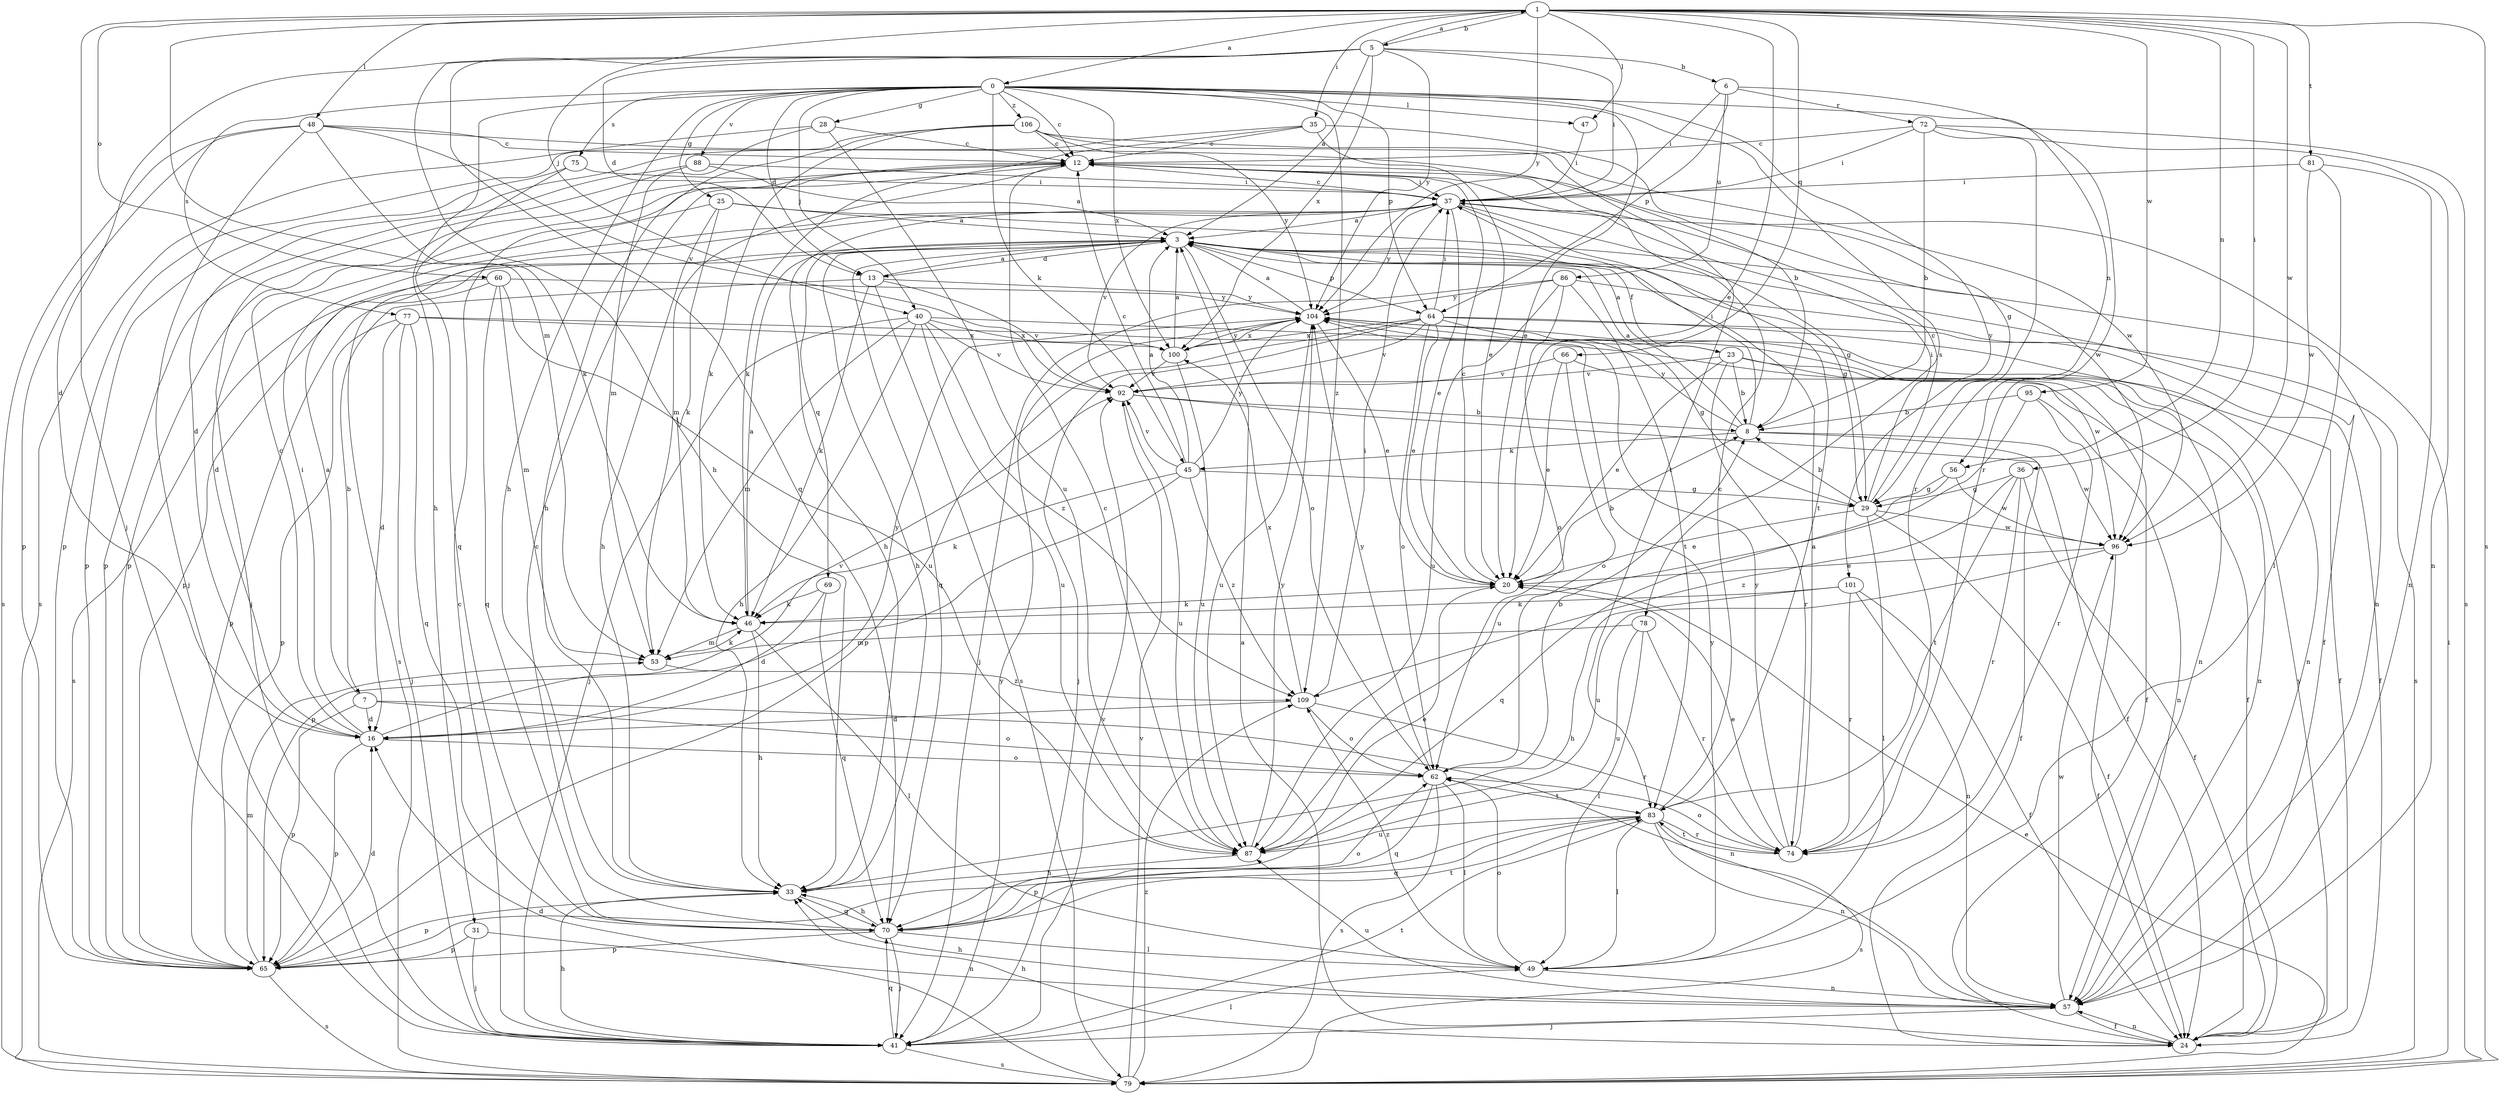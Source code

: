 strict digraph  {
0;
1;
3;
5;
6;
7;
8;
12;
13;
16;
20;
23;
24;
25;
28;
29;
31;
33;
35;
36;
37;
40;
41;
45;
46;
47;
48;
49;
53;
56;
57;
60;
62;
64;
65;
66;
69;
70;
72;
74;
75;
77;
78;
79;
81;
83;
86;
87;
88;
92;
95;
96;
100;
101;
104;
106;
109;
0 -> 12  [label=c];
0 -> 13  [label=d];
0 -> 20  [label=e];
0 -> 25  [label=g];
0 -> 28  [label=g];
0 -> 31  [label=h];
0 -> 33  [label=h];
0 -> 40  [label=j];
0 -> 45  [label=k];
0 -> 47  [label=l];
0 -> 56  [label=n];
0 -> 64  [label=p];
0 -> 75  [label=s];
0 -> 77  [label=s];
0 -> 78  [label=s];
0 -> 88  [label=v];
0 -> 100  [label=x];
0 -> 101  [label=y];
0 -> 106  [label=z];
0 -> 109  [label=z];
1 -> 0  [label=a];
1 -> 5  [label=b];
1 -> 20  [label=e];
1 -> 35  [label=i];
1 -> 36  [label=i];
1 -> 40  [label=j];
1 -> 41  [label=j];
1 -> 47  [label=l];
1 -> 48  [label=l];
1 -> 53  [label=m];
1 -> 56  [label=n];
1 -> 60  [label=o];
1 -> 66  [label=q];
1 -> 79  [label=s];
1 -> 81  [label=t];
1 -> 95  [label=w];
1 -> 96  [label=w];
1 -> 104  [label=y];
3 -> 13  [label=d];
3 -> 23  [label=f];
3 -> 24  [label=f];
3 -> 29  [label=g];
3 -> 33  [label=h];
3 -> 62  [label=o];
3 -> 64  [label=p];
3 -> 69  [label=q];
3 -> 70  [label=q];
3 -> 79  [label=s];
5 -> 1  [label=a];
5 -> 3  [label=a];
5 -> 6  [label=b];
5 -> 13  [label=d];
5 -> 16  [label=d];
5 -> 33  [label=h];
5 -> 37  [label=i];
5 -> 70  [label=q];
5 -> 100  [label=x];
5 -> 104  [label=y];
6 -> 37  [label=i];
6 -> 64  [label=p];
6 -> 72  [label=r];
6 -> 74  [label=r];
6 -> 86  [label=u];
7 -> 3  [label=a];
7 -> 16  [label=d];
7 -> 57  [label=n];
7 -> 62  [label=o];
7 -> 65  [label=p];
8 -> 3  [label=a];
8 -> 24  [label=f];
8 -> 37  [label=i];
8 -> 45  [label=k];
8 -> 96  [label=w];
8 -> 104  [label=y];
12 -> 37  [label=i];
12 -> 53  [label=m];
12 -> 65  [label=p];
12 -> 96  [label=w];
13 -> 3  [label=a];
13 -> 7  [label=b];
13 -> 46  [label=k];
13 -> 79  [label=s];
13 -> 92  [label=v];
13 -> 104  [label=y];
16 -> 12  [label=c];
16 -> 37  [label=i];
16 -> 62  [label=o];
16 -> 65  [label=p];
16 -> 92  [label=v];
16 -> 104  [label=y];
20 -> 8  [label=b];
20 -> 12  [label=c];
20 -> 46  [label=k];
23 -> 3  [label=a];
23 -> 8  [label=b];
23 -> 20  [label=e];
23 -> 24  [label=f];
23 -> 57  [label=n];
23 -> 74  [label=r];
23 -> 92  [label=v];
24 -> 3  [label=a];
24 -> 33  [label=h];
24 -> 57  [label=n];
24 -> 104  [label=y];
25 -> 3  [label=a];
25 -> 16  [label=d];
25 -> 33  [label=h];
25 -> 46  [label=k];
25 -> 57  [label=n];
28 -> 12  [label=c];
28 -> 53  [label=m];
28 -> 79  [label=s];
28 -> 87  [label=u];
29 -> 8  [label=b];
29 -> 12  [label=c];
29 -> 20  [label=e];
29 -> 24  [label=f];
29 -> 37  [label=i];
29 -> 49  [label=l];
29 -> 96  [label=w];
31 -> 41  [label=j];
31 -> 57  [label=n];
31 -> 65  [label=p];
33 -> 65  [label=p];
33 -> 70  [label=q];
35 -> 12  [label=c];
35 -> 16  [label=d];
35 -> 20  [label=e];
35 -> 29  [label=g];
35 -> 46  [label=k];
36 -> 24  [label=f];
36 -> 29  [label=g];
36 -> 74  [label=r];
36 -> 83  [label=t];
36 -> 109  [label=z];
37 -> 3  [label=a];
37 -> 12  [label=c];
37 -> 20  [label=e];
37 -> 29  [label=g];
37 -> 33  [label=h];
37 -> 65  [label=p];
37 -> 83  [label=t];
37 -> 92  [label=v];
37 -> 104  [label=y];
40 -> 33  [label=h];
40 -> 41  [label=j];
40 -> 53  [label=m];
40 -> 87  [label=u];
40 -> 92  [label=v];
40 -> 96  [label=w];
40 -> 100  [label=x];
40 -> 109  [label=z];
41 -> 12  [label=c];
41 -> 33  [label=h];
41 -> 49  [label=l];
41 -> 70  [label=q];
41 -> 79  [label=s];
41 -> 83  [label=t];
41 -> 92  [label=v];
41 -> 104  [label=y];
45 -> 3  [label=a];
45 -> 12  [label=c];
45 -> 29  [label=g];
45 -> 46  [label=k];
45 -> 65  [label=p];
45 -> 92  [label=v];
45 -> 104  [label=y];
45 -> 109  [label=z];
46 -> 3  [label=a];
46 -> 33  [label=h];
46 -> 49  [label=l];
46 -> 53  [label=m];
47 -> 37  [label=i];
48 -> 8  [label=b];
48 -> 12  [label=c];
48 -> 41  [label=j];
48 -> 46  [label=k];
48 -> 65  [label=p];
48 -> 79  [label=s];
48 -> 92  [label=v];
49 -> 57  [label=n];
49 -> 62  [label=o];
49 -> 104  [label=y];
49 -> 109  [label=z];
53 -> 46  [label=k];
53 -> 109  [label=z];
56 -> 29  [label=g];
56 -> 70  [label=q];
56 -> 96  [label=w];
57 -> 24  [label=f];
57 -> 33  [label=h];
57 -> 41  [label=j];
57 -> 87  [label=u];
57 -> 96  [label=w];
60 -> 53  [label=m];
60 -> 65  [label=p];
60 -> 70  [label=q];
60 -> 79  [label=s];
60 -> 87  [label=u];
60 -> 104  [label=y];
62 -> 8  [label=b];
62 -> 49  [label=l];
62 -> 70  [label=q];
62 -> 79  [label=s];
62 -> 83  [label=t];
62 -> 104  [label=y];
64 -> 20  [label=e];
64 -> 24  [label=f];
64 -> 29  [label=g];
64 -> 37  [label=i];
64 -> 41  [label=j];
64 -> 57  [label=n];
64 -> 62  [label=o];
64 -> 65  [label=p];
64 -> 92  [label=v];
64 -> 100  [label=x];
65 -> 16  [label=d];
65 -> 53  [label=m];
65 -> 79  [label=s];
66 -> 20  [label=e];
66 -> 24  [label=f];
66 -> 62  [label=o];
66 -> 92  [label=v];
69 -> 16  [label=d];
69 -> 46  [label=k];
69 -> 70  [label=q];
70 -> 12  [label=c];
70 -> 33  [label=h];
70 -> 41  [label=j];
70 -> 49  [label=l];
70 -> 62  [label=o];
70 -> 65  [label=p];
70 -> 83  [label=t];
72 -> 8  [label=b];
72 -> 12  [label=c];
72 -> 37  [label=i];
72 -> 57  [label=n];
72 -> 74  [label=r];
72 -> 79  [label=s];
74 -> 3  [label=a];
74 -> 20  [label=e];
74 -> 62  [label=o];
74 -> 83  [label=t];
74 -> 104  [label=y];
75 -> 37  [label=i];
75 -> 65  [label=p];
75 -> 70  [label=q];
77 -> 16  [label=d];
77 -> 41  [label=j];
77 -> 57  [label=n];
77 -> 65  [label=p];
77 -> 70  [label=q];
77 -> 100  [label=x];
78 -> 49  [label=l];
78 -> 53  [label=m];
78 -> 74  [label=r];
78 -> 87  [label=u];
79 -> 16  [label=d];
79 -> 20  [label=e];
79 -> 37  [label=i];
79 -> 92  [label=v];
79 -> 109  [label=z];
81 -> 37  [label=i];
81 -> 49  [label=l];
81 -> 57  [label=n];
81 -> 96  [label=w];
83 -> 12  [label=c];
83 -> 49  [label=l];
83 -> 57  [label=n];
83 -> 65  [label=p];
83 -> 70  [label=q];
83 -> 74  [label=r];
83 -> 79  [label=s];
83 -> 87  [label=u];
86 -> 41  [label=j];
86 -> 62  [label=o];
86 -> 79  [label=s];
86 -> 83  [label=t];
86 -> 87  [label=u];
86 -> 104  [label=y];
87 -> 12  [label=c];
87 -> 20  [label=e];
87 -> 33  [label=h];
87 -> 104  [label=y];
88 -> 3  [label=a];
88 -> 37  [label=i];
88 -> 41  [label=j];
88 -> 65  [label=p];
92 -> 8  [label=b];
92 -> 24  [label=f];
92 -> 87  [label=u];
95 -> 8  [label=b];
95 -> 57  [label=n];
95 -> 74  [label=r];
95 -> 87  [label=u];
96 -> 20  [label=e];
96 -> 24  [label=f];
96 -> 87  [label=u];
100 -> 3  [label=a];
100 -> 87  [label=u];
100 -> 92  [label=v];
100 -> 104  [label=y];
101 -> 24  [label=f];
101 -> 33  [label=h];
101 -> 46  [label=k];
101 -> 57  [label=n];
101 -> 74  [label=r];
104 -> 3  [label=a];
104 -> 20  [label=e];
104 -> 24  [label=f];
104 -> 87  [label=u];
104 -> 100  [label=x];
106 -> 12  [label=c];
106 -> 33  [label=h];
106 -> 46  [label=k];
106 -> 65  [label=p];
106 -> 83  [label=t];
106 -> 96  [label=w];
106 -> 104  [label=y];
109 -> 16  [label=d];
109 -> 37  [label=i];
109 -> 62  [label=o];
109 -> 74  [label=r];
109 -> 100  [label=x];
}

